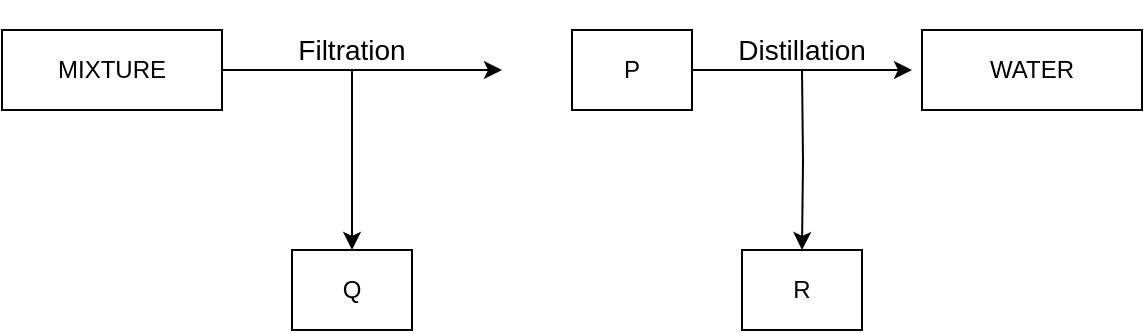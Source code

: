 <mxfile version="21.0.6" type="github">
  <diagram name="Page-1" id="OyKRLrLjOuQFlBjgFoh2">
    <mxGraphModel dx="842" dy="434" grid="1" gridSize="10" guides="1" tooltips="1" connect="1" arrows="1" fold="1" page="1" pageScale="1" pageWidth="850" pageHeight="1100" math="0" shadow="0">
      <root>
        <mxCell id="0" />
        <mxCell id="1" parent="0" />
        <mxCell id="be3c8GIeeOyPUYYHq34q-4" value="WATER" style="rounded=0;whiteSpace=wrap;html=1;" vertex="1" parent="1">
          <mxGeometry x="570" y="200" width="110" height="40" as="geometry" />
        </mxCell>
        <mxCell id="be3c8GIeeOyPUYYHq34q-22" value="" style="edgeStyle=orthogonalEdgeStyle;rounded=0;orthogonalLoop=1;jettySize=auto;html=1;" edge="1" parent="1" target="be3c8GIeeOyPUYYHq34q-5">
          <mxGeometry relative="1" as="geometry">
            <mxPoint x="510" y="220" as="sourcePoint" />
          </mxGeometry>
        </mxCell>
        <mxCell id="be3c8GIeeOyPUYYHq34q-5" value="R" style="rounded=0;whiteSpace=wrap;html=1;" vertex="1" parent="1">
          <mxGeometry x="480" y="310" width="60" height="40" as="geometry" />
        </mxCell>
        <mxCell id="be3c8GIeeOyPUYYHq34q-7" value="Q" style="rounded=0;whiteSpace=wrap;html=1;" vertex="1" parent="1">
          <mxGeometry x="255" y="310" width="60" height="40" as="geometry" />
        </mxCell>
        <mxCell id="be3c8GIeeOyPUYYHq34q-17" value="" style="edgeStyle=orthogonalEdgeStyle;rounded=0;orthogonalLoop=1;jettySize=auto;html=1;" edge="1" parent="1" source="be3c8GIeeOyPUYYHq34q-8">
          <mxGeometry relative="1" as="geometry">
            <mxPoint x="565" y="220" as="targetPoint" />
          </mxGeometry>
        </mxCell>
        <mxCell id="be3c8GIeeOyPUYYHq34q-8" value="P" style="rounded=0;whiteSpace=wrap;html=1;" vertex="1" parent="1">
          <mxGeometry x="395" y="200" width="60" height="40" as="geometry" />
        </mxCell>
        <mxCell id="be3c8GIeeOyPUYYHq34q-10" value="" style="endArrow=classic;html=1;rounded=0;exitX=1;exitY=0.5;exitDx=0;exitDy=0;" edge="1" parent="1">
          <mxGeometry width="50" height="50" relative="1" as="geometry">
            <mxPoint x="220" y="220" as="sourcePoint" />
            <mxPoint x="360" y="220" as="targetPoint" />
          </mxGeometry>
        </mxCell>
        <mxCell id="be3c8GIeeOyPUYYHq34q-15" value="" style="edgeStyle=orthogonalEdgeStyle;rounded=0;orthogonalLoop=1;jettySize=auto;html=1;" edge="1" parent="1">
          <mxGeometry relative="1" as="geometry">
            <mxPoint x="285" y="220" as="sourcePoint" />
            <mxPoint x="285" y="310" as="targetPoint" />
          </mxGeometry>
        </mxCell>
        <mxCell id="be3c8GIeeOyPUYYHq34q-11" value="&lt;p style=&quot;line-height: 120%;&quot;&gt;&lt;font style=&quot;font-size: 14px;&quot;&gt;Filtration&lt;/font&gt;&lt;/p&gt;" style="text;html=1;strokeColor=none;fillColor=none;align=center;verticalAlign=middle;whiteSpace=wrap;rounded=0;" vertex="1" parent="1">
          <mxGeometry x="240" y="185" width="90" height="50" as="geometry" />
        </mxCell>
        <mxCell id="be3c8GIeeOyPUYYHq34q-12" value="&lt;font style=&quot;font-size: 14px;&quot;&gt;Distillation&lt;/font&gt;" style="text;html=1;strokeColor=none;fillColor=none;align=center;verticalAlign=middle;whiteSpace=wrap;rounded=0;" vertex="1" parent="1">
          <mxGeometry x="465" y="190" width="90" height="40" as="geometry" />
        </mxCell>
        <mxCell id="be3c8GIeeOyPUYYHq34q-24" value="MIXTURE" style="rounded=0;whiteSpace=wrap;html=1;" vertex="1" parent="1">
          <mxGeometry x="110" y="200" width="110" height="40" as="geometry" />
        </mxCell>
      </root>
    </mxGraphModel>
  </diagram>
</mxfile>
